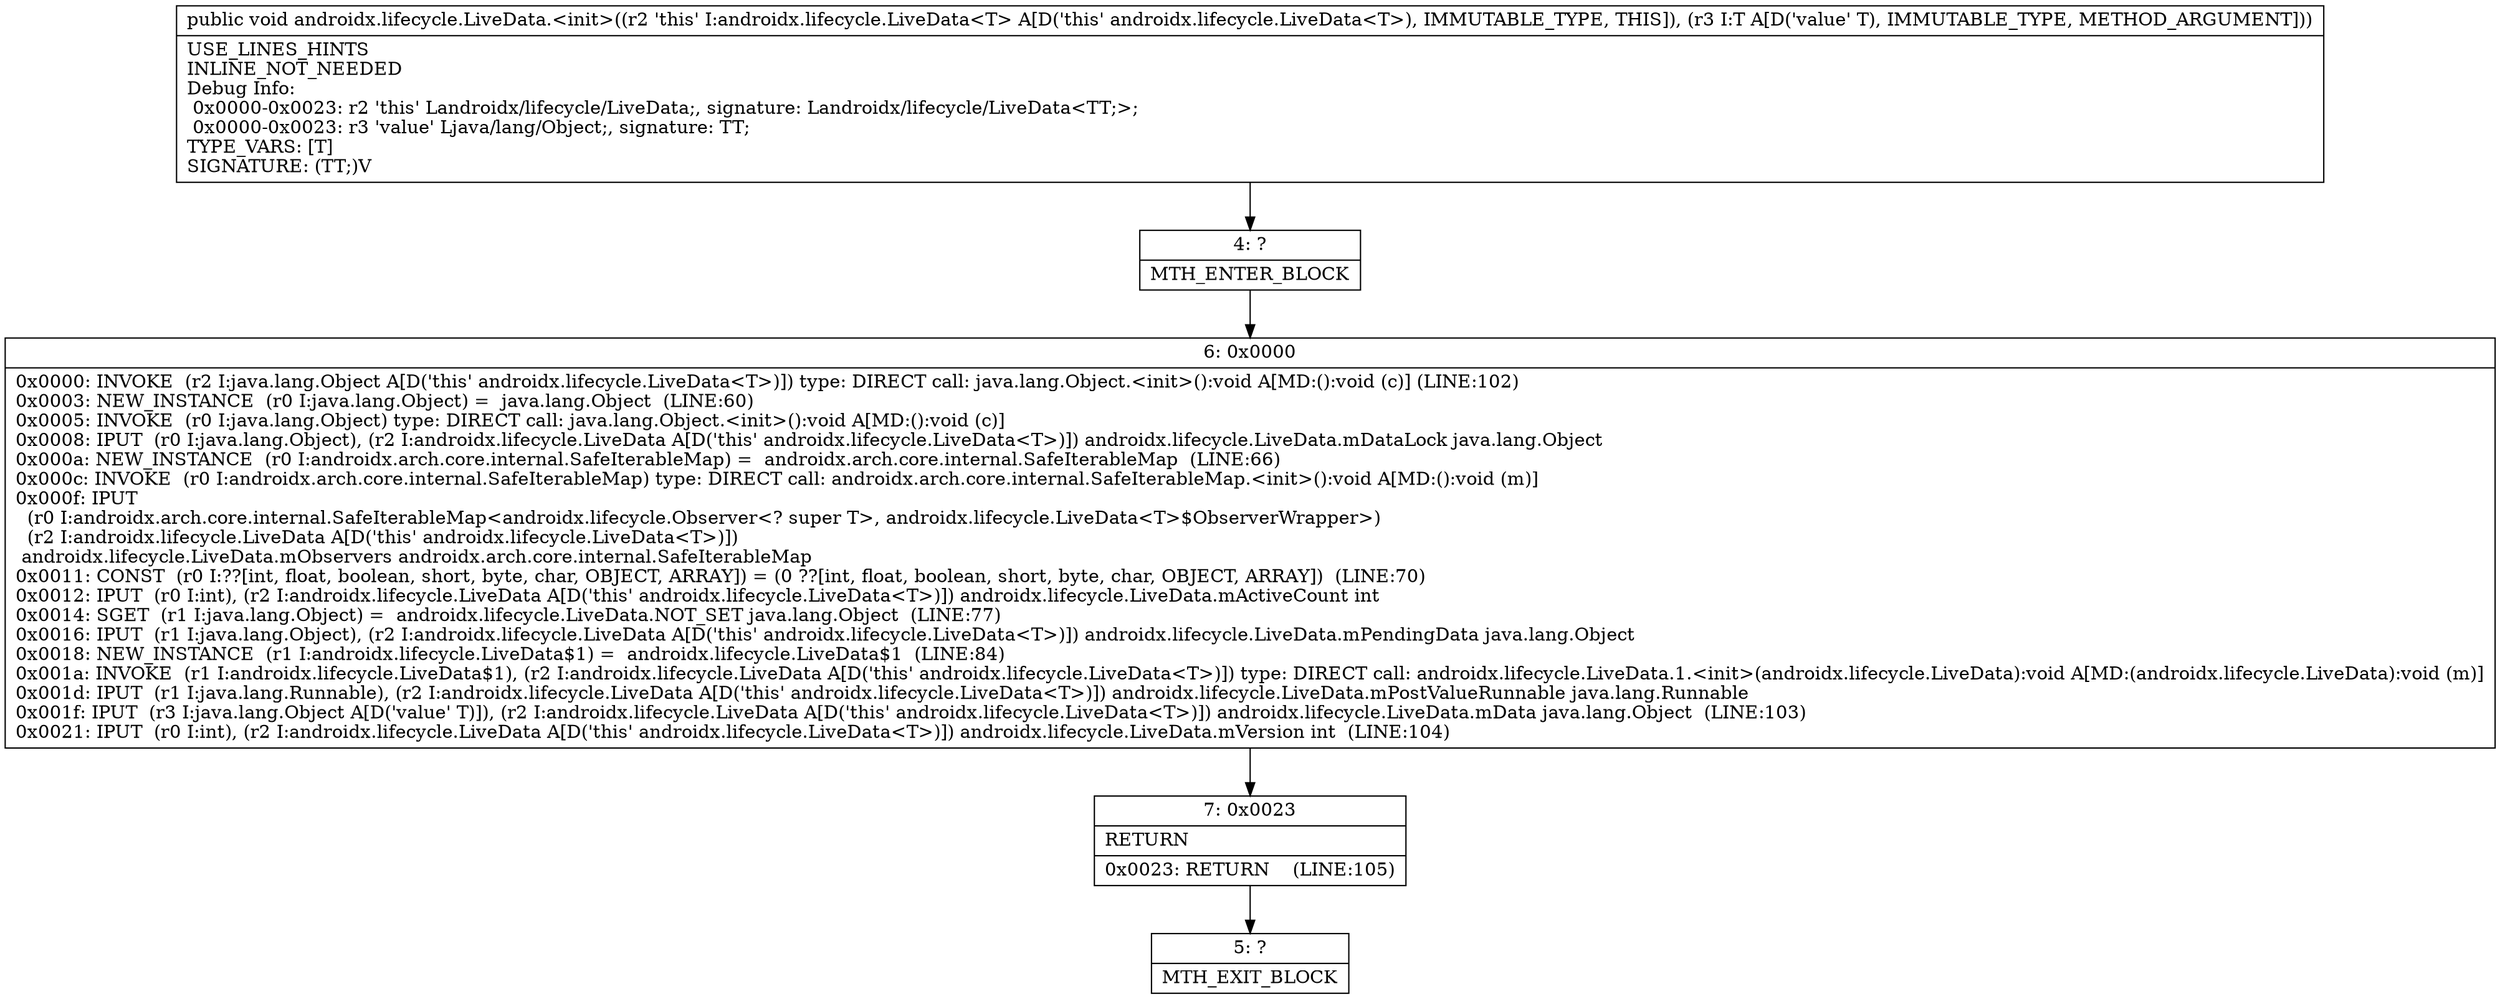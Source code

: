 digraph "CFG forandroidx.lifecycle.LiveData.\<init\>(Ljava\/lang\/Object;)V" {
Node_4 [shape=record,label="{4\:\ ?|MTH_ENTER_BLOCK\l}"];
Node_6 [shape=record,label="{6\:\ 0x0000|0x0000: INVOKE  (r2 I:java.lang.Object A[D('this' androidx.lifecycle.LiveData\<T\>)]) type: DIRECT call: java.lang.Object.\<init\>():void A[MD:():void (c)] (LINE:102)\l0x0003: NEW_INSTANCE  (r0 I:java.lang.Object) =  java.lang.Object  (LINE:60)\l0x0005: INVOKE  (r0 I:java.lang.Object) type: DIRECT call: java.lang.Object.\<init\>():void A[MD:():void (c)]\l0x0008: IPUT  (r0 I:java.lang.Object), (r2 I:androidx.lifecycle.LiveData A[D('this' androidx.lifecycle.LiveData\<T\>)]) androidx.lifecycle.LiveData.mDataLock java.lang.Object \l0x000a: NEW_INSTANCE  (r0 I:androidx.arch.core.internal.SafeIterableMap) =  androidx.arch.core.internal.SafeIterableMap  (LINE:66)\l0x000c: INVOKE  (r0 I:androidx.arch.core.internal.SafeIterableMap) type: DIRECT call: androidx.arch.core.internal.SafeIterableMap.\<init\>():void A[MD:():void (m)]\l0x000f: IPUT  \l  (r0 I:androidx.arch.core.internal.SafeIterableMap\<androidx.lifecycle.Observer\<? super T\>, androidx.lifecycle.LiveData\<T\>$ObserverWrapper\>)\l  (r2 I:androidx.lifecycle.LiveData A[D('this' androidx.lifecycle.LiveData\<T\>)])\l androidx.lifecycle.LiveData.mObservers androidx.arch.core.internal.SafeIterableMap \l0x0011: CONST  (r0 I:??[int, float, boolean, short, byte, char, OBJECT, ARRAY]) = (0 ??[int, float, boolean, short, byte, char, OBJECT, ARRAY])  (LINE:70)\l0x0012: IPUT  (r0 I:int), (r2 I:androidx.lifecycle.LiveData A[D('this' androidx.lifecycle.LiveData\<T\>)]) androidx.lifecycle.LiveData.mActiveCount int \l0x0014: SGET  (r1 I:java.lang.Object) =  androidx.lifecycle.LiveData.NOT_SET java.lang.Object  (LINE:77)\l0x0016: IPUT  (r1 I:java.lang.Object), (r2 I:androidx.lifecycle.LiveData A[D('this' androidx.lifecycle.LiveData\<T\>)]) androidx.lifecycle.LiveData.mPendingData java.lang.Object \l0x0018: NEW_INSTANCE  (r1 I:androidx.lifecycle.LiveData$1) =  androidx.lifecycle.LiveData$1  (LINE:84)\l0x001a: INVOKE  (r1 I:androidx.lifecycle.LiveData$1), (r2 I:androidx.lifecycle.LiveData A[D('this' androidx.lifecycle.LiveData\<T\>)]) type: DIRECT call: androidx.lifecycle.LiveData.1.\<init\>(androidx.lifecycle.LiveData):void A[MD:(androidx.lifecycle.LiveData):void (m)]\l0x001d: IPUT  (r1 I:java.lang.Runnable), (r2 I:androidx.lifecycle.LiveData A[D('this' androidx.lifecycle.LiveData\<T\>)]) androidx.lifecycle.LiveData.mPostValueRunnable java.lang.Runnable \l0x001f: IPUT  (r3 I:java.lang.Object A[D('value' T)]), (r2 I:androidx.lifecycle.LiveData A[D('this' androidx.lifecycle.LiveData\<T\>)]) androidx.lifecycle.LiveData.mData java.lang.Object  (LINE:103)\l0x0021: IPUT  (r0 I:int), (r2 I:androidx.lifecycle.LiveData A[D('this' androidx.lifecycle.LiveData\<T\>)]) androidx.lifecycle.LiveData.mVersion int  (LINE:104)\l}"];
Node_7 [shape=record,label="{7\:\ 0x0023|RETURN\l|0x0023: RETURN    (LINE:105)\l}"];
Node_5 [shape=record,label="{5\:\ ?|MTH_EXIT_BLOCK\l}"];
MethodNode[shape=record,label="{public void androidx.lifecycle.LiveData.\<init\>((r2 'this' I:androidx.lifecycle.LiveData\<T\> A[D('this' androidx.lifecycle.LiveData\<T\>), IMMUTABLE_TYPE, THIS]), (r3 I:T A[D('value' T), IMMUTABLE_TYPE, METHOD_ARGUMENT]))  | USE_LINES_HINTS\lINLINE_NOT_NEEDED\lDebug Info:\l  0x0000\-0x0023: r2 'this' Landroidx\/lifecycle\/LiveData;, signature: Landroidx\/lifecycle\/LiveData\<TT;\>;\l  0x0000\-0x0023: r3 'value' Ljava\/lang\/Object;, signature: TT;\lTYPE_VARS: [T]\lSIGNATURE: (TT;)V\l}"];
MethodNode -> Node_4;Node_4 -> Node_6;
Node_6 -> Node_7;
Node_7 -> Node_5;
}

